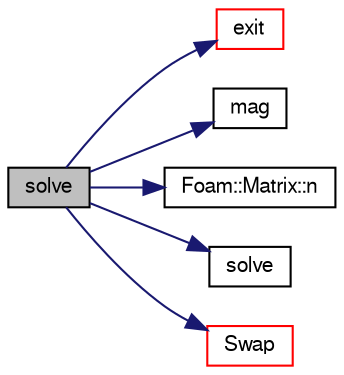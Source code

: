 digraph "solve"
{
  bgcolor="transparent";
  edge [fontname="FreeSans",fontsize="10",labelfontname="FreeSans",labelfontsize="10"];
  node [fontname="FreeSans",fontsize="10",shape=record];
  rankdir="LR";
  Node110651 [label="solve",height=0.2,width=0.4,color="black", fillcolor="grey75", style="filled", fontcolor="black"];
  Node110651 -> Node110652 [color="midnightblue",fontsize="10",style="solid",fontname="FreeSans"];
  Node110652 [label="exit",height=0.2,width=0.4,color="red",URL="$a21124.html#a06ca7250d8e89caf05243ec094843642"];
  Node110651 -> Node110699 [color="midnightblue",fontsize="10",style="solid",fontname="FreeSans"];
  Node110699 [label="mag",height=0.2,width=0.4,color="black",URL="$a21124.html#a929da2a3fdcf3dacbbe0487d3a330dae"];
  Node110651 -> Node110700 [color="midnightblue",fontsize="10",style="solid",fontname="FreeSans"];
  Node110700 [label="Foam::Matrix::n",height=0.2,width=0.4,color="black",URL="$a26774.html#a8a840ce72ef06572aff1f3e950889757",tooltip="Return the number of rows. "];
  Node110651 -> Node110701 [color="midnightblue",fontsize="10",style="solid",fontname="FreeSans"];
  Node110701 [label="solve",height=0.2,width=0.4,color="black",URL="$a21124.html#a745114a2fef57ff2df3946017d4dec34",tooltip="Solve returning the solution statistics given convergence tolerance. "];
  Node110651 -> Node110702 [color="midnightblue",fontsize="10",style="solid",fontname="FreeSans"];
  Node110702 [label="Swap",height=0.2,width=0.4,color="red",URL="$a21124.html#ac6e6a40a7bda559df02d5ab6cc6f7e00"];
}
